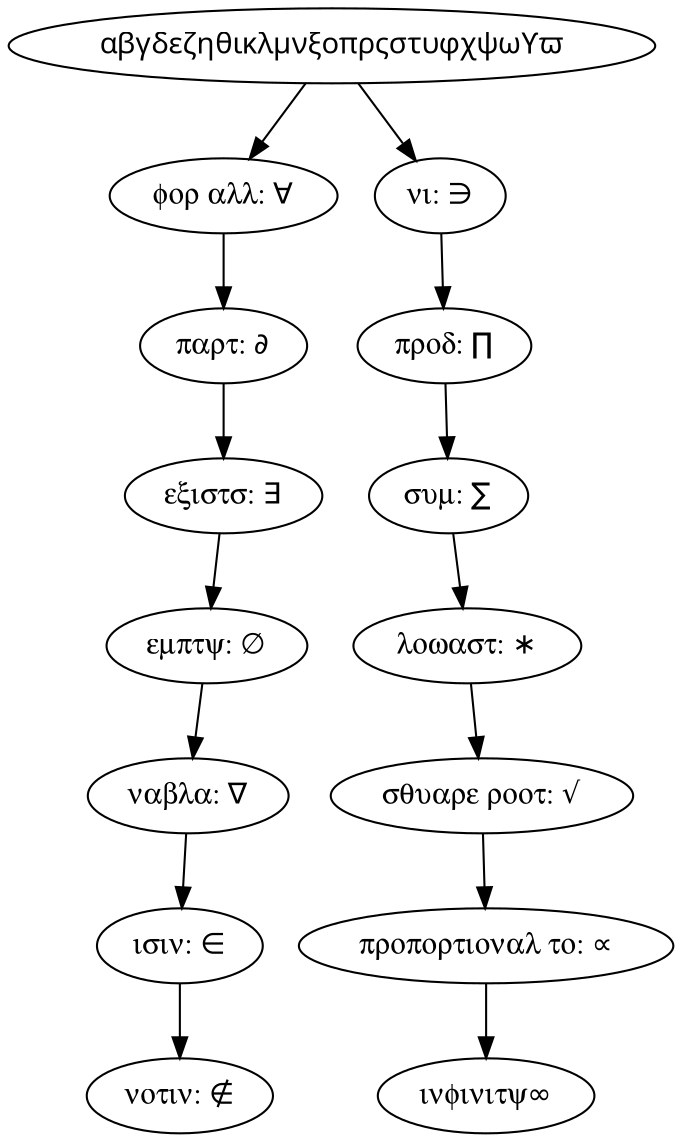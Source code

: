 digraph {
greek[fontname=Symbol label="&alpha;&beta;&gamma;&delta;&epsilon;&zeta;&eta;&theta;&iota;&kappa;&lambda;&mu;&nu;&xi;&omicron;&pi;&rho;&sigmaf;&sigma;&tau;&upsilon;&phi;&chi;&psi;&omega;&upsih;&piv;"
];
subgraph {
a[ fontname=Symbol label="for all: &forall;"];
b[ fontname=Symbol label="part: &part;"];
c[ fontname=Symbol label="exists: &exist;"];
d[ fontname=Symbol label="empty: &empty;"];
e[ fontname=Symbol label="nabla: &nabla;"];
f[ fontname=Symbol label="isin: &isin;"];
g[ fontname=Symbol label="notin: &notin;"];
a->b->c->d->e->f->g;
};
subgraph {
i[ fontname=Symbol label="ni: &ni;"];
j[ fontname=Symbol label="prod: &prod;"];
k[ fontname=Symbol label="sum: &sum;"];
l[ fontname=Symbol label="lowast: &lowast;"];
m[ fontname=Symbol label="square root: &radic;"];
n[ fontname=Symbol label="proportional to: &prop;"];
o[ fontname=Symbol label="infinity&infin;"];
i->j->k->l->m->n->o
};
greek->a
greek->i
}

